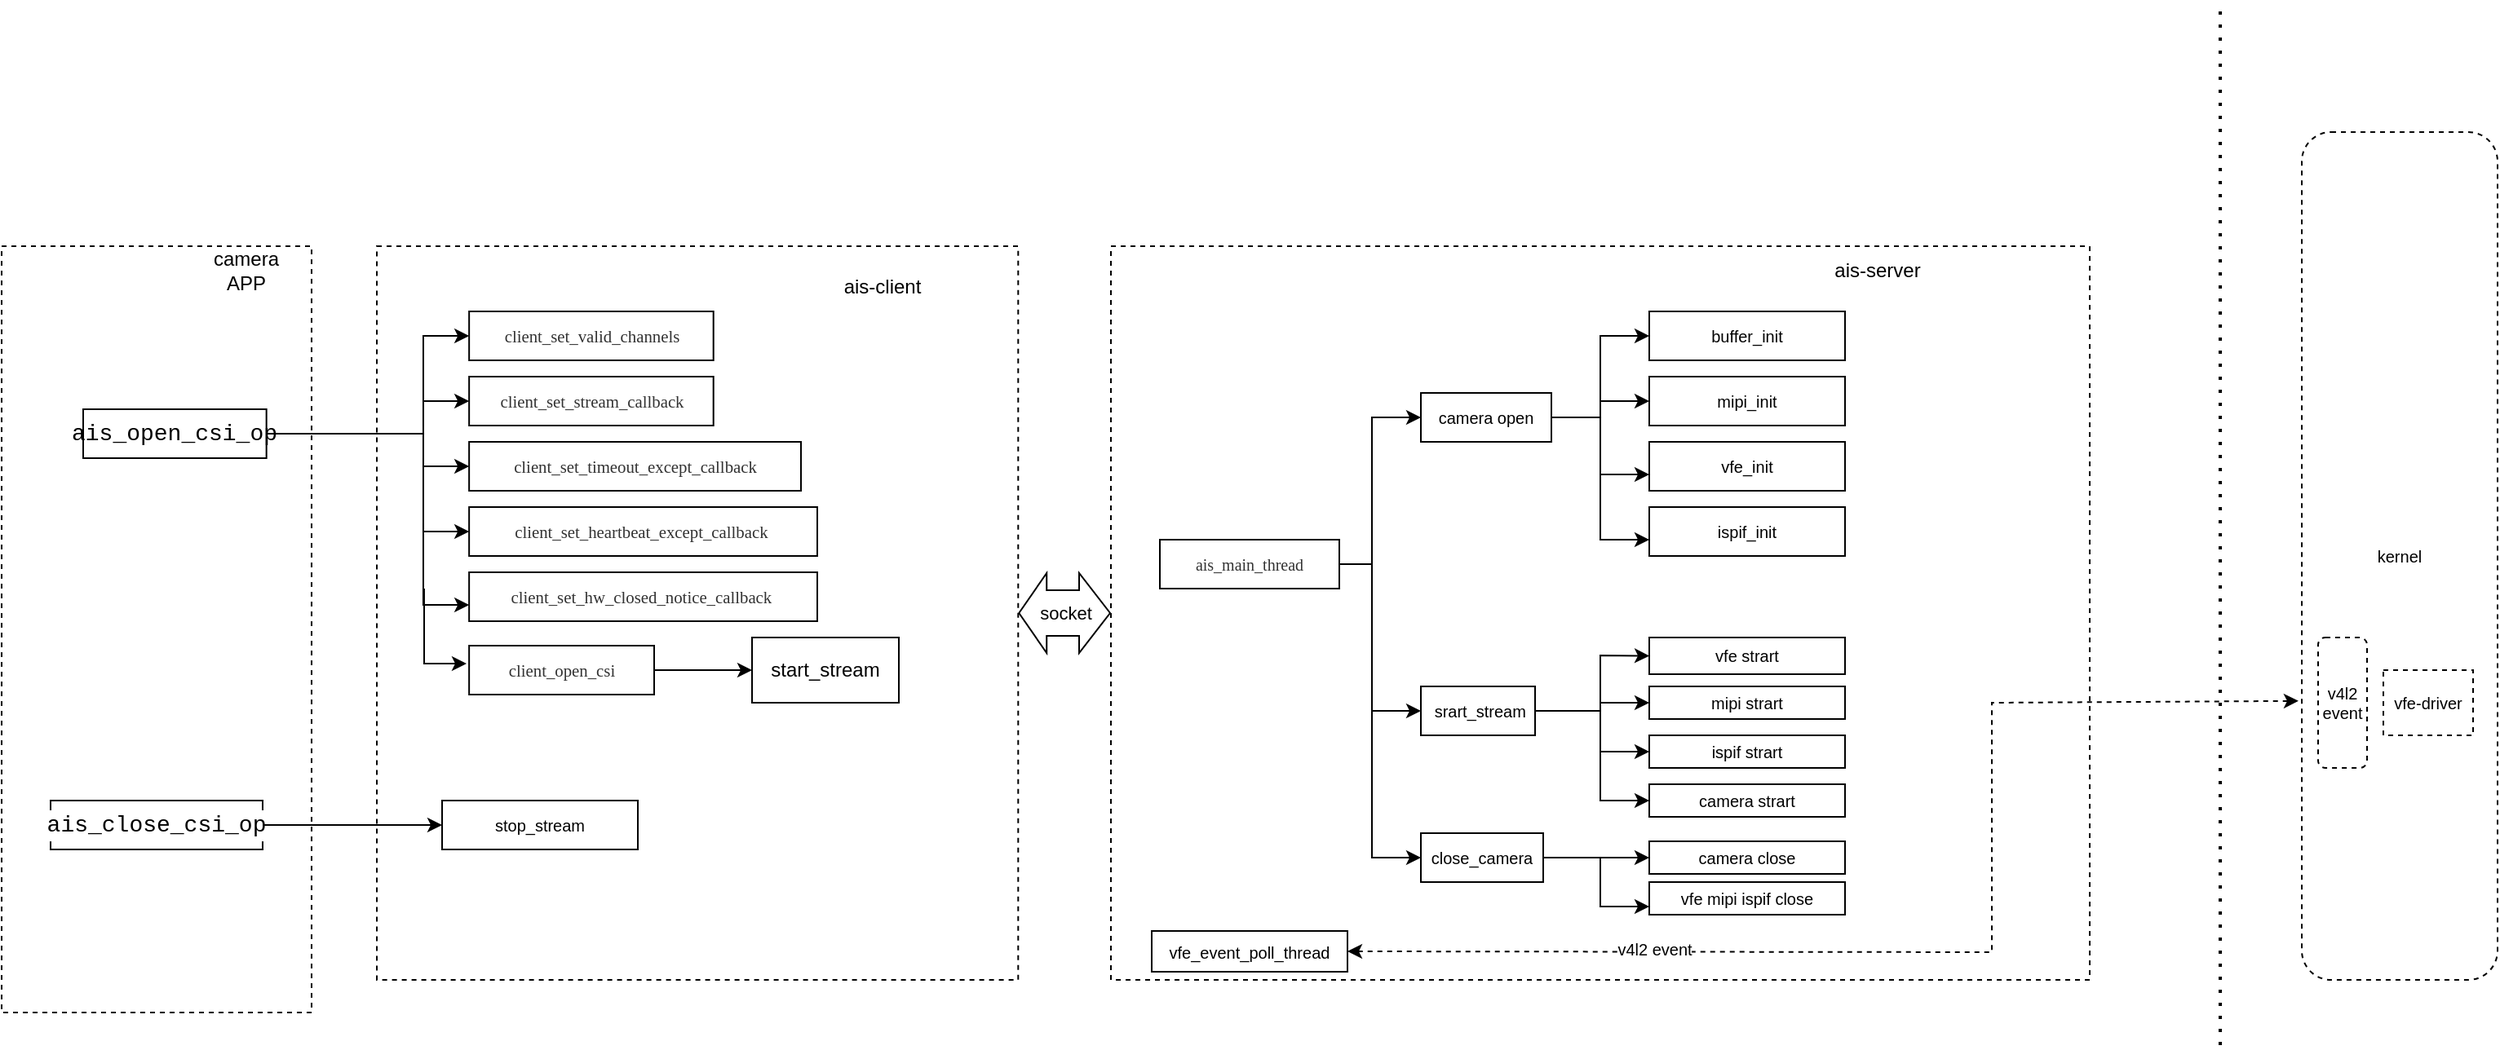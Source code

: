 <mxfile version="20.0.1" type="github">
  <diagram id="ews9b-a01BWa7JfwVcGo" name="第 1 页">
    <mxGraphModel dx="1673" dy="831" grid="1" gridSize="10" guides="1" tooltips="1" connect="1" arrows="1" fold="1" page="1" pageScale="1" pageWidth="827" pageHeight="1169" math="0" shadow="0">
      <root>
        <mxCell id="0" />
        <mxCell id="1" parent="0" />
        <mxCell id="XPM9AESgH1F6cBTV4E59-2" value="" style="rounded=0;whiteSpace=wrap;html=1;dashed=1;" vertex="1" parent="1">
          <mxGeometry x="780" y="330" width="600" height="450" as="geometry" />
        </mxCell>
        <mxCell id="XPM9AESgH1F6cBTV4E59-3" value="socket" style="shape=flexArrow;endArrow=classic;startArrow=classic;html=1;rounded=0;width=28;startSize=5.32;exitX=1;exitY=0.5;exitDx=0;exitDy=0;" edge="1" parent="1" source="XPM9AESgH1F6cBTV4E59-1" target="XPM9AESgH1F6cBTV4E59-2">
          <mxGeometry width="100" height="100" relative="1" as="geometry">
            <mxPoint x="440" y="620" as="sourcePoint" />
            <mxPoint x="540" y="520" as="targetPoint" />
          </mxGeometry>
        </mxCell>
        <mxCell id="XPM9AESgH1F6cBTV4E59-33" value="" style="group" vertex="1" connectable="0" parent="1">
          <mxGeometry x="130" y="350" width="583.15" height="470" as="geometry" />
        </mxCell>
        <mxCell id="XPM9AESgH1F6cBTV4E59-38" value="" style="group" vertex="1" connectable="0" parent="XPM9AESgH1F6cBTV4E59-33">
          <mxGeometry x="60" y="20" width="523.15" height="450" as="geometry" />
        </mxCell>
        <mxCell id="XPM9AESgH1F6cBTV4E59-1" value="" style="rounded=0;whiteSpace=wrap;html=1;dashed=1;" vertex="1" parent="XPM9AESgH1F6cBTV4E59-38">
          <mxGeometry x="140.002" y="-40" width="393.148" height="450" as="geometry" />
        </mxCell>
        <mxCell id="XPM9AESgH1F6cBTV4E59-6" value="&lt;div style=&quot;font-family: Consolas, &amp;quot;Courier New&amp;quot;, monospace; font-size: 14px; line-height: 19px;&quot;&gt;&lt;br&gt;&lt;/div&gt;" style="rounded=0;whiteSpace=wrap;html=1;dashed=1;fontColor=default;labelBackgroundColor=none;" vertex="1" parent="XPM9AESgH1F6cBTV4E59-38">
          <mxGeometry x="-90" y="-40" width="190" height="470" as="geometry" />
        </mxCell>
        <mxCell id="XPM9AESgH1F6cBTV4E59-9" value="&lt;span style=&quot;font-family: Consolas, &amp;quot;Courier New&amp;quot;, monospace; font-size: 14px;&quot;&gt;ais_open_csi_op&lt;/span&gt;" style="text;html=1;strokeColor=default;fillColor=none;align=center;verticalAlign=middle;whiteSpace=wrap;rounded=0;labelBackgroundColor=none;fontColor=default;" vertex="1" parent="XPM9AESgH1F6cBTV4E59-38">
          <mxGeometry x="-40" y="60" width="112.328" height="30" as="geometry" />
        </mxCell>
        <mxCell id="XPM9AESgH1F6cBTV4E59-13" value="&lt;div&gt;&lt;span style=&quot;mso-spacerun:&#39;yes&#39;;font-size:7.801pt;font-family:微软雅黑;color:rgb(50,50,50);&quot;&gt;client_set_valid_channels&lt;/span&gt;&lt;/div&gt;" style="rounded=0;whiteSpace=wrap;html=1;labelBackgroundColor=default;fontColor=#000000;" vertex="1" parent="XPM9AESgH1F6cBTV4E59-38">
          <mxGeometry x="196.574" width="149.77" height="30" as="geometry" />
        </mxCell>
        <mxCell id="XPM9AESgH1F6cBTV4E59-15" value="&lt;div&gt;&lt;span style=&quot;mso-spacerun:&#39;yes&#39;;font-size:7.801pt;font-family:微软雅黑;color:rgb(50,50,50);&quot;&gt;client_set_stream_callback&lt;/span&gt;&lt;/div&gt;" style="rounded=0;whiteSpace=wrap;html=1;labelBackgroundColor=default;fontColor=#000000;" vertex="1" parent="XPM9AESgH1F6cBTV4E59-38">
          <mxGeometry x="196.574" y="40" width="149.77" height="30" as="geometry" />
        </mxCell>
        <mxCell id="XPM9AESgH1F6cBTV4E59-16" value="&lt;div&gt;&lt;span style=&quot;mso-spacerun:&#39;yes&#39;;font-size:7.801pt;font-family:微软雅黑;color:rgb(50,50,50);&quot;&gt;client_set_timeout_except_callback&lt;/span&gt;&lt;/div&gt;" style="rounded=0;whiteSpace=wrap;html=1;labelBackgroundColor=default;fontColor=#000000;" vertex="1" parent="XPM9AESgH1F6cBTV4E59-38">
          <mxGeometry x="196.57" y="80" width="203.43" height="30" as="geometry" />
        </mxCell>
        <mxCell id="XPM9AESgH1F6cBTV4E59-17" value="&lt;div&gt;&lt;span style=&quot;mso-spacerun:&#39;yes&#39;;font-size:7.801pt;font-family:微软雅黑;color:rgb(50,50,50);&quot;&gt;client_set_heartbeat_except_callback&amp;nbsp;&lt;/span&gt;&lt;/div&gt;" style="rounded=0;whiteSpace=wrap;html=1;labelBackgroundColor=default;fontColor=#000000;" vertex="1" parent="XPM9AESgH1F6cBTV4E59-38">
          <mxGeometry x="196.57" y="120" width="213.43" height="30" as="geometry" />
        </mxCell>
        <mxCell id="XPM9AESgH1F6cBTV4E59-18" value="&lt;div&gt;&lt;span style=&quot;mso-spacerun:&#39;yes&#39;;font-size:7.801pt;font-family:微软雅黑;color:rgb(50,50,50);&quot;&gt;client_set_hw_closed_notice_callback&amp;nbsp;&lt;/span&gt;&lt;/div&gt;" style="rounded=0;whiteSpace=wrap;html=1;labelBackgroundColor=default;fontColor=#000000;" vertex="1" parent="XPM9AESgH1F6cBTV4E59-38">
          <mxGeometry x="196.57" y="160" width="213.43" height="30" as="geometry" />
        </mxCell>
        <mxCell id="XPM9AESgH1F6cBTV4E59-19" value="" style="endArrow=classic;html=1;rounded=0;fontColor=#000000;exitX=1;exitY=0.5;exitDx=0;exitDy=0;entryX=0;entryY=0.5;entryDx=0;entryDy=0;" edge="1" parent="XPM9AESgH1F6cBTV4E59-38" source="XPM9AESgH1F6cBTV4E59-9" target="XPM9AESgH1F6cBTV4E59-13">
          <mxGeometry width="50" height="50" relative="1" as="geometry">
            <mxPoint x="112.328" y="110" as="sourcePoint" />
            <mxPoint x="159.131" y="60" as="targetPoint" />
            <Array as="points">
              <mxPoint x="168.492" y="75" />
              <mxPoint x="168.492" y="15" />
            </Array>
          </mxGeometry>
        </mxCell>
        <mxCell id="XPM9AESgH1F6cBTV4E59-24" value="" style="endArrow=classic;html=1;rounded=0;fontColor=#000000;entryX=0;entryY=0.5;entryDx=0;entryDy=0;" edge="1" parent="XPM9AESgH1F6cBTV4E59-38" target="XPM9AESgH1F6cBTV4E59-16">
          <mxGeometry width="50" height="50" relative="1" as="geometry">
            <mxPoint x="168.492" y="74.86" as="sourcePoint" />
            <mxPoint x="215.295" y="74.86" as="targetPoint" />
            <Array as="points">
              <mxPoint x="168.492" y="95" />
            </Array>
          </mxGeometry>
        </mxCell>
        <mxCell id="XPM9AESgH1F6cBTV4E59-25" value="" style="endArrow=classic;html=1;rounded=0;fontColor=#000000;entryX=0;entryY=0.5;entryDx=0;entryDy=0;" edge="1" parent="XPM9AESgH1F6cBTV4E59-38" target="XPM9AESgH1F6cBTV4E59-17">
          <mxGeometry width="50" height="50" relative="1" as="geometry">
            <mxPoint x="168.492" y="90" as="sourcePoint" />
            <mxPoint x="215.295" y="120" as="targetPoint" />
            <Array as="points">
              <mxPoint x="168.492" y="135" />
            </Array>
          </mxGeometry>
        </mxCell>
        <mxCell id="XPM9AESgH1F6cBTV4E59-26" value="" style="endArrow=classic;html=1;rounded=0;fontColor=#000000;" edge="1" parent="XPM9AESgH1F6cBTV4E59-38">
          <mxGeometry width="50" height="50" relative="1" as="geometry">
            <mxPoint x="168.492" y="130" as="sourcePoint" />
            <mxPoint x="196.574" y="180" as="targetPoint" />
            <Array as="points">
              <mxPoint x="168.492" y="180" />
            </Array>
          </mxGeometry>
        </mxCell>
        <mxCell id="XPM9AESgH1F6cBTV4E59-32" value="" style="endArrow=classic;html=1;rounded=0;fontColor=#000000;entryX=0;entryY=0.5;entryDx=0;entryDy=0;" edge="1" parent="XPM9AESgH1F6cBTV4E59-38" target="XPM9AESgH1F6cBTV4E59-15">
          <mxGeometry width="50" height="50" relative="1" as="geometry">
            <mxPoint x="168.492" y="70" as="sourcePoint" />
            <mxPoint x="215.295" y="40" as="targetPoint" />
            <Array as="points">
              <mxPoint x="168.492" y="55" />
            </Array>
          </mxGeometry>
        </mxCell>
        <mxCell id="XPM9AESgH1F6cBTV4E59-35" value="&lt;div&gt;&lt;span style=&quot;mso-spacerun:&#39;yes&#39;;font-size:7.801pt;font-family:微软雅黑;color:rgb(50,50,50);&quot;&gt;client_open_csi&lt;/span&gt;&lt;/div&gt;" style="rounded=0;whiteSpace=wrap;html=1;labelBackgroundColor=default;fontColor=#000000;" vertex="1" parent="XPM9AESgH1F6cBTV4E59-38">
          <mxGeometry x="196.57" y="205" width="113.43" height="30" as="geometry" />
        </mxCell>
        <mxCell id="XPM9AESgH1F6cBTV4E59-36" value="" style="endArrow=classic;html=1;rounded=0;fontColor=#000000;entryX=-0.014;entryY=0.367;entryDx=0;entryDy=0;entryPerimeter=0;" edge="1" parent="XPM9AESgH1F6cBTV4E59-38" target="XPM9AESgH1F6cBTV4E59-35">
          <mxGeometry width="50" height="50" relative="1" as="geometry">
            <mxPoint x="169" y="170" as="sourcePoint" />
            <mxPoint x="193.574" y="215" as="targetPoint" />
            <Array as="points">
              <mxPoint x="169" y="216" />
            </Array>
          </mxGeometry>
        </mxCell>
        <mxCell id="XPM9AESgH1F6cBTV4E59-39" value="" style="endArrow=classic;html=1;rounded=0;fontColor=#000000;exitX=1;exitY=0.5;exitDx=0;exitDy=0;" edge="1" parent="XPM9AESgH1F6cBTV4E59-38" source="XPM9AESgH1F6cBTV4E59-35">
          <mxGeometry width="50" height="50" relative="1" as="geometry">
            <mxPoint x="310" y="260" as="sourcePoint" />
            <mxPoint x="370" y="220" as="targetPoint" />
          </mxGeometry>
        </mxCell>
        <mxCell id="XPM9AESgH1F6cBTV4E59-40" value="start_stream" style="rounded=0;whiteSpace=wrap;html=1;labelBackgroundColor=default;fontColor=#000000;strokeColor=default;" vertex="1" parent="XPM9AESgH1F6cBTV4E59-38">
          <mxGeometry x="370" y="200" width="90" height="40" as="geometry" />
        </mxCell>
        <mxCell id="XPM9AESgH1F6cBTV4E59-12" value="ais-client" style="text;html=1;strokeColor=none;fillColor=none;align=center;verticalAlign=middle;whiteSpace=wrap;rounded=0;dashed=1;labelBackgroundColor=default;fontColor=#000000;" vertex="1" parent="XPM9AESgH1F6cBTV4E59-38">
          <mxGeometry x="420" y="-30" width="60" height="30" as="geometry" />
        </mxCell>
        <mxCell id="XPM9AESgH1F6cBTV4E59-7" value="camera APP&lt;br&gt;" style="text;html=1;strokeColor=none;fillColor=none;align=center;verticalAlign=middle;whiteSpace=wrap;rounded=0;dashed=1;" vertex="1" parent="XPM9AESgH1F6cBTV4E59-38">
          <mxGeometry x="30" y="-40" width="60" height="30" as="geometry" />
        </mxCell>
        <mxCell id="XPM9AESgH1F6cBTV4E59-84" value="stop_stream" style="rounded=0;whiteSpace=wrap;html=1;labelBackgroundColor=default;fontSize=10;fontColor=#000000;strokeColor=default;" vertex="1" parent="XPM9AESgH1F6cBTV4E59-38">
          <mxGeometry x="180" y="300" width="120" height="30" as="geometry" />
        </mxCell>
        <mxCell id="XPM9AESgH1F6cBTV4E59-10" value="&lt;div style=&quot;font-family: Consolas, &amp;quot;Courier New&amp;quot;, monospace; font-size: 14px; line-height: 19px;&quot;&gt;&lt;span style=&quot;&quot;&gt;ais_close_csi_op&lt;/span&gt;&lt;/div&gt;" style="text;html=1;strokeColor=default;fillColor=none;align=center;verticalAlign=middle;whiteSpace=wrap;rounded=0;labelBackgroundColor=default;fontColor=#000000;" vertex="1" parent="XPM9AESgH1F6cBTV4E59-33">
          <mxGeometry y="320" width="130" height="30" as="geometry" />
        </mxCell>
        <mxCell id="XPM9AESgH1F6cBTV4E59-85" value="" style="endArrow=classic;html=1;rounded=0;fontSize=10;fontColor=#000000;exitX=1;exitY=0.5;exitDx=0;exitDy=0;" edge="1" parent="XPM9AESgH1F6cBTV4E59-33" source="XPM9AESgH1F6cBTV4E59-10" target="XPM9AESgH1F6cBTV4E59-84">
          <mxGeometry width="50" height="50" relative="1" as="geometry">
            <mxPoint y="35" as="sourcePoint" />
            <mxPoint x="330.711" y="685" as="targetPoint" />
          </mxGeometry>
        </mxCell>
        <mxCell id="XPM9AESgH1F6cBTV4E59-45" value="ais-server" style="text;html=1;strokeColor=none;fillColor=none;align=center;verticalAlign=middle;whiteSpace=wrap;rounded=0;labelBackgroundColor=default;fontColor=#000000;" vertex="1" parent="1">
          <mxGeometry x="1220" y="330" width="60" height="30" as="geometry" />
        </mxCell>
        <mxCell id="XPM9AESgH1F6cBTV4E59-46" value="&lt;div&gt;&lt;span style=&quot;font-size: 10px; font-family: 微软雅黑; color: rgb(50, 50, 50);&quot;&gt;ais_main_thread&lt;/span&gt;&lt;/div&gt;" style="rounded=0;whiteSpace=wrap;html=1;labelBackgroundColor=default;fontColor=#000000;strokeColor=default;" vertex="1" parent="1">
          <mxGeometry x="810" y="510" width="110" height="30" as="geometry" />
        </mxCell>
        <mxCell id="XPM9AESgH1F6cBTV4E59-47" value="mipi_init" style="rounded=0;whiteSpace=wrap;html=1;labelBackgroundColor=default;fontSize=10;fontColor=#000000;strokeColor=default;" vertex="1" parent="1">
          <mxGeometry x="1110" y="410" width="120" height="30" as="geometry" />
        </mxCell>
        <mxCell id="XPM9AESgH1F6cBTV4E59-51" value="vfe_init" style="rounded=0;whiteSpace=wrap;html=1;labelBackgroundColor=default;fontSize=10;fontColor=#000000;strokeColor=default;" vertex="1" parent="1">
          <mxGeometry x="1110" y="450" width="120" height="30" as="geometry" />
        </mxCell>
        <mxCell id="XPM9AESgH1F6cBTV4E59-52" value="ispif_init" style="rounded=0;whiteSpace=wrap;html=1;labelBackgroundColor=default;fontSize=10;fontColor=#000000;strokeColor=default;" vertex="1" parent="1">
          <mxGeometry x="1110" y="490" width="120" height="30" as="geometry" />
        </mxCell>
        <mxCell id="XPM9AESgH1F6cBTV4E59-55" value="buffer_init" style="rounded=0;whiteSpace=wrap;html=1;labelBackgroundColor=default;fontSize=10;fontColor=#000000;strokeColor=default;" vertex="1" parent="1">
          <mxGeometry x="1110" y="370" width="120" height="30" as="geometry" />
        </mxCell>
        <mxCell id="XPM9AESgH1F6cBTV4E59-56" value="camera open" style="rounded=0;whiteSpace=wrap;html=1;labelBackgroundColor=default;fontSize=10;fontColor=#000000;strokeColor=default;" vertex="1" parent="1">
          <mxGeometry x="970" y="420" width="80" height="30" as="geometry" />
        </mxCell>
        <mxCell id="XPM9AESgH1F6cBTV4E59-57" value="&amp;nbsp;srart_stream" style="rounded=0;whiteSpace=wrap;html=1;labelBackgroundColor=default;fontSize=10;fontColor=#000000;strokeColor=default;" vertex="1" parent="1">
          <mxGeometry x="970" y="600" width="70" height="30" as="geometry" />
        </mxCell>
        <mxCell id="XPM9AESgH1F6cBTV4E59-58" value="vfe strart" style="rounded=0;whiteSpace=wrap;html=1;labelBackgroundColor=default;fontSize=10;fontColor=#000000;strokeColor=default;" vertex="1" parent="1">
          <mxGeometry x="1110" y="570" width="120" height="22.5" as="geometry" />
        </mxCell>
        <mxCell id="XPM9AESgH1F6cBTV4E59-59" value="mipi strart" style="rounded=0;whiteSpace=wrap;html=1;labelBackgroundColor=default;fontSize=10;fontColor=#000000;strokeColor=default;" vertex="1" parent="1">
          <mxGeometry x="1110" y="600" width="120" height="20" as="geometry" />
        </mxCell>
        <mxCell id="XPM9AESgH1F6cBTV4E59-60" value="ispif strart" style="rounded=0;whiteSpace=wrap;html=1;labelBackgroundColor=default;fontSize=10;fontColor=#000000;strokeColor=default;" vertex="1" parent="1">
          <mxGeometry x="1110" y="630" width="120" height="20" as="geometry" />
        </mxCell>
        <mxCell id="XPM9AESgH1F6cBTV4E59-61" value="camera strart" style="rounded=0;whiteSpace=wrap;html=1;labelBackgroundColor=default;fontSize=10;fontColor=#000000;strokeColor=default;" vertex="1" parent="1">
          <mxGeometry x="1110" y="660" width="120" height="20" as="geometry" />
        </mxCell>
        <mxCell id="XPM9AESgH1F6cBTV4E59-62" value="vfe_event_poll_thread" style="rounded=0;whiteSpace=wrap;html=1;labelBackgroundColor=default;fontSize=10;fontColor=#000000;strokeColor=default;" vertex="1" parent="1">
          <mxGeometry x="805" y="750" width="120" height="25" as="geometry" />
        </mxCell>
        <mxCell id="XPM9AESgH1F6cBTV4E59-63" value="" style="endArrow=classic;html=1;rounded=0;fontSize=10;fontColor=#000000;exitX=1;exitY=0.5;exitDx=0;exitDy=0;entryX=0;entryY=0.5;entryDx=0;entryDy=0;" edge="1" parent="1" source="XPM9AESgH1F6cBTV4E59-46" target="XPM9AESgH1F6cBTV4E59-56">
          <mxGeometry width="50" height="50" relative="1" as="geometry">
            <mxPoint x="900" y="540" as="sourcePoint" />
            <mxPoint x="950" y="490" as="targetPoint" />
            <Array as="points">
              <mxPoint x="940" y="525" />
              <mxPoint x="940" y="435" />
            </Array>
          </mxGeometry>
        </mxCell>
        <mxCell id="XPM9AESgH1F6cBTV4E59-64" value="" style="endArrow=classic;html=1;rounded=0;fontSize=10;fontColor=#000000;exitX=1;exitY=0.5;exitDx=0;exitDy=0;entryX=0;entryY=0.5;entryDx=0;entryDy=0;" edge="1" parent="1" source="XPM9AESgH1F6cBTV4E59-46" target="XPM9AESgH1F6cBTV4E59-57">
          <mxGeometry width="50" height="50" relative="1" as="geometry">
            <mxPoint x="890" y="620" as="sourcePoint" />
            <mxPoint x="940" y="570" as="targetPoint" />
            <Array as="points">
              <mxPoint x="940" y="525" />
              <mxPoint x="940" y="615" />
            </Array>
          </mxGeometry>
        </mxCell>
        <mxCell id="XPM9AESgH1F6cBTV4E59-65" value="" style="endArrow=classic;html=1;rounded=0;fontSize=10;fontColor=#000000;exitX=1;exitY=0.5;exitDx=0;exitDy=0;entryX=0;entryY=0.5;entryDx=0;entryDy=0;" edge="1" parent="1" source="XPM9AESgH1F6cBTV4E59-56" target="XPM9AESgH1F6cBTV4E59-55">
          <mxGeometry width="50" height="50" relative="1" as="geometry">
            <mxPoint x="1040" y="410" as="sourcePoint" />
            <mxPoint x="1090" y="360" as="targetPoint" />
            <Array as="points">
              <mxPoint x="1080" y="435" />
              <mxPoint x="1080" y="385" />
            </Array>
          </mxGeometry>
        </mxCell>
        <mxCell id="XPM9AESgH1F6cBTV4E59-66" value="" style="endArrow=classic;html=1;rounded=0;fontSize=10;fontColor=#000000;" edge="1" parent="1">
          <mxGeometry width="50" height="50" relative="1" as="geometry">
            <mxPoint x="1080" y="430" as="sourcePoint" />
            <mxPoint x="1110" y="470" as="targetPoint" />
            <Array as="points">
              <mxPoint x="1080" y="470" />
            </Array>
          </mxGeometry>
        </mxCell>
        <mxCell id="XPM9AESgH1F6cBTV4E59-69" value="" style="endArrow=classic;html=1;rounded=0;fontSize=10;fontColor=#000000;entryX=0;entryY=0.5;entryDx=0;entryDy=0;" edge="1" parent="1" target="XPM9AESgH1F6cBTV4E59-47">
          <mxGeometry width="50" height="50" relative="1" as="geometry">
            <mxPoint x="1080" y="425" as="sourcePoint" />
            <mxPoint x="1130" y="410" as="targetPoint" />
          </mxGeometry>
        </mxCell>
        <mxCell id="XPM9AESgH1F6cBTV4E59-70" value="" style="endArrow=classic;html=1;rounded=0;fontSize=10;fontColor=#000000;" edge="1" parent="1">
          <mxGeometry width="50" height="50" relative="1" as="geometry">
            <mxPoint x="1080" y="470" as="sourcePoint" />
            <mxPoint x="1110" y="510" as="targetPoint" />
            <Array as="points">
              <mxPoint x="1080" y="510" />
            </Array>
          </mxGeometry>
        </mxCell>
        <mxCell id="XPM9AESgH1F6cBTV4E59-71" value="" style="endArrow=classic;html=1;rounded=0;fontSize=10;fontColor=#000000;exitX=1;exitY=0.5;exitDx=0;exitDy=0;entryX=0;entryY=0.5;entryDx=0;entryDy=0;" edge="1" parent="1" source="XPM9AESgH1F6cBTV4E59-57" target="XPM9AESgH1F6cBTV4E59-58">
          <mxGeometry width="50" height="50" relative="1" as="geometry">
            <mxPoint x="1050" y="640" as="sourcePoint" />
            <mxPoint x="1100" y="590" as="targetPoint" />
            <Array as="points">
              <mxPoint x="1080" y="615" />
              <mxPoint x="1080" y="581" />
            </Array>
          </mxGeometry>
        </mxCell>
        <mxCell id="XPM9AESgH1F6cBTV4E59-72" value="" style="endArrow=classic;html=1;rounded=0;fontSize=10;fontColor=#000000;entryX=0;entryY=0.5;entryDx=0;entryDy=0;" edge="1" parent="1" target="XPM9AESgH1F6cBTV4E59-59">
          <mxGeometry width="50" height="50" relative="1" as="geometry">
            <mxPoint x="1080" y="610" as="sourcePoint" />
            <mxPoint x="1140" y="600" as="targetPoint" />
          </mxGeometry>
        </mxCell>
        <mxCell id="XPM9AESgH1F6cBTV4E59-73" value="" style="endArrow=classic;html=1;rounded=0;fontSize=10;fontColor=#000000;" edge="1" parent="1">
          <mxGeometry width="50" height="50" relative="1" as="geometry">
            <mxPoint x="1080" y="610" as="sourcePoint" />
            <mxPoint x="1110" y="640" as="targetPoint" />
            <Array as="points">
              <mxPoint x="1080" y="640" />
            </Array>
          </mxGeometry>
        </mxCell>
        <mxCell id="XPM9AESgH1F6cBTV4E59-74" value="" style="endArrow=classic;html=1;rounded=0;fontSize=10;fontColor=#000000;" edge="1" parent="1">
          <mxGeometry width="50" height="50" relative="1" as="geometry">
            <mxPoint x="1080" y="640" as="sourcePoint" />
            <mxPoint x="1110" y="670" as="targetPoint" />
            <Array as="points">
              <mxPoint x="1080" y="670" />
            </Array>
          </mxGeometry>
        </mxCell>
        <mxCell id="XPM9AESgH1F6cBTV4E59-75" value="" style="endArrow=none;dashed=1;html=1;dashPattern=1 3;strokeWidth=2;rounded=0;fontSize=10;fontColor=#000000;" edge="1" parent="1">
          <mxGeometry width="50" height="50" relative="1" as="geometry">
            <mxPoint x="1460" y="820" as="sourcePoint" />
            <mxPoint x="1460" y="180" as="targetPoint" />
          </mxGeometry>
        </mxCell>
        <mxCell id="XPM9AESgH1F6cBTV4E59-76" value="kernel" style="rounded=1;whiteSpace=wrap;html=1;labelBackgroundColor=default;fontSize=10;fontColor=#000000;strokeColor=default;dashed=1;" vertex="1" parent="1">
          <mxGeometry x="1510" y="260" width="120" height="520" as="geometry" />
        </mxCell>
        <mxCell id="XPM9AESgH1F6cBTV4E59-77" value="vfe-driver" style="rounded=0;whiteSpace=wrap;html=1;dashed=1;labelBackgroundColor=default;fontSize=10;fontColor=#000000;strokeColor=default;" vertex="1" parent="1">
          <mxGeometry x="1560" y="590" width="55" height="40" as="geometry" />
        </mxCell>
        <mxCell id="XPM9AESgH1F6cBTV4E59-78" value="v4l2 event" style="rounded=1;whiteSpace=wrap;html=1;dashed=1;labelBackgroundColor=default;fontSize=10;fontColor=#000000;strokeColor=default;" vertex="1" parent="1">
          <mxGeometry x="1520" y="570" width="30" height="80" as="geometry" />
        </mxCell>
        <mxCell id="XPM9AESgH1F6cBTV4E59-80" value="" style="endArrow=classic;startArrow=classic;html=1;rounded=0;fontSize=10;fontColor=#000000;exitX=1;exitY=0.5;exitDx=0;exitDy=0;entryX=-0.017;entryY=0.671;entryDx=0;entryDy=0;entryPerimeter=0;dashed=1;" edge="1" parent="1" source="XPM9AESgH1F6cBTV4E59-62" target="XPM9AESgH1F6cBTV4E59-76">
          <mxGeometry width="50" height="50" relative="1" as="geometry">
            <mxPoint x="1390" y="605" as="sourcePoint" />
            <mxPoint x="1460.711" y="555" as="targetPoint" />
            <Array as="points">
              <mxPoint x="1320" y="763" />
              <mxPoint x="1320" y="610" />
            </Array>
          </mxGeometry>
        </mxCell>
        <mxCell id="XPM9AESgH1F6cBTV4E59-83" value="v4l2 event" style="edgeLabel;html=1;align=center;verticalAlign=middle;resizable=0;points=[];fontSize=10;fontColor=#000000;" vertex="1" connectable="0" parent="XPM9AESgH1F6cBTV4E59-80">
          <mxGeometry x="-0.491" y="2" relative="1" as="geometry">
            <mxPoint as="offset" />
          </mxGeometry>
        </mxCell>
        <mxCell id="XPM9AESgH1F6cBTV4E59-86" value="close_camera" style="rounded=0;whiteSpace=wrap;html=1;labelBackgroundColor=default;fontSize=10;fontColor=#000000;strokeColor=default;" vertex="1" parent="1">
          <mxGeometry x="970" y="690" width="75" height="30" as="geometry" />
        </mxCell>
        <mxCell id="XPM9AESgH1F6cBTV4E59-89" value="" style="endArrow=classic;html=1;rounded=0;fontSize=10;fontColor=#000000;entryX=0;entryY=0.5;entryDx=0;entryDy=0;" edge="1" parent="1" target="XPM9AESgH1F6cBTV4E59-86">
          <mxGeometry width="50" height="50" relative="1" as="geometry">
            <mxPoint x="940" y="610" as="sourcePoint" />
            <mxPoint x="960" y="660" as="targetPoint" />
            <Array as="points">
              <mxPoint x="940" y="705" />
            </Array>
          </mxGeometry>
        </mxCell>
        <mxCell id="XPM9AESgH1F6cBTV4E59-90" value="camera close" style="rounded=0;whiteSpace=wrap;html=1;labelBackgroundColor=default;fontSize=10;fontColor=#000000;strokeColor=default;" vertex="1" parent="1">
          <mxGeometry x="1110" y="695" width="120" height="20" as="geometry" />
        </mxCell>
        <mxCell id="XPM9AESgH1F6cBTV4E59-91" value="vfe mipi ispif close" style="rounded=0;whiteSpace=wrap;html=1;labelBackgroundColor=default;fontSize=10;fontColor=#000000;strokeColor=default;" vertex="1" parent="1">
          <mxGeometry x="1110" y="720" width="120" height="20" as="geometry" />
        </mxCell>
        <mxCell id="XPM9AESgH1F6cBTV4E59-92" value="" style="endArrow=classic;html=1;rounded=0;fontSize=10;fontColor=#000000;exitX=1;exitY=0.5;exitDx=0;exitDy=0;entryX=0;entryY=0.5;entryDx=0;entryDy=0;" edge="1" parent="1" source="XPM9AESgH1F6cBTV4E59-86" target="XPM9AESgH1F6cBTV4E59-90">
          <mxGeometry width="50" height="50" relative="1" as="geometry">
            <mxPoint x="1040" y="740" as="sourcePoint" />
            <mxPoint x="1110" y="700" as="targetPoint" />
          </mxGeometry>
        </mxCell>
        <mxCell id="XPM9AESgH1F6cBTV4E59-93" value="" style="endArrow=classic;html=1;rounded=0;fontSize=10;fontColor=#000000;entryX=0;entryY=0.5;entryDx=0;entryDy=0;" edge="1" parent="1">
          <mxGeometry width="50" height="50" relative="1" as="geometry">
            <mxPoint x="1080" y="705" as="sourcePoint" />
            <mxPoint x="1110" y="735" as="targetPoint" />
            <Array as="points">
              <mxPoint x="1080" y="715" />
              <mxPoint x="1080" y="735" />
            </Array>
          </mxGeometry>
        </mxCell>
      </root>
    </mxGraphModel>
  </diagram>
</mxfile>
